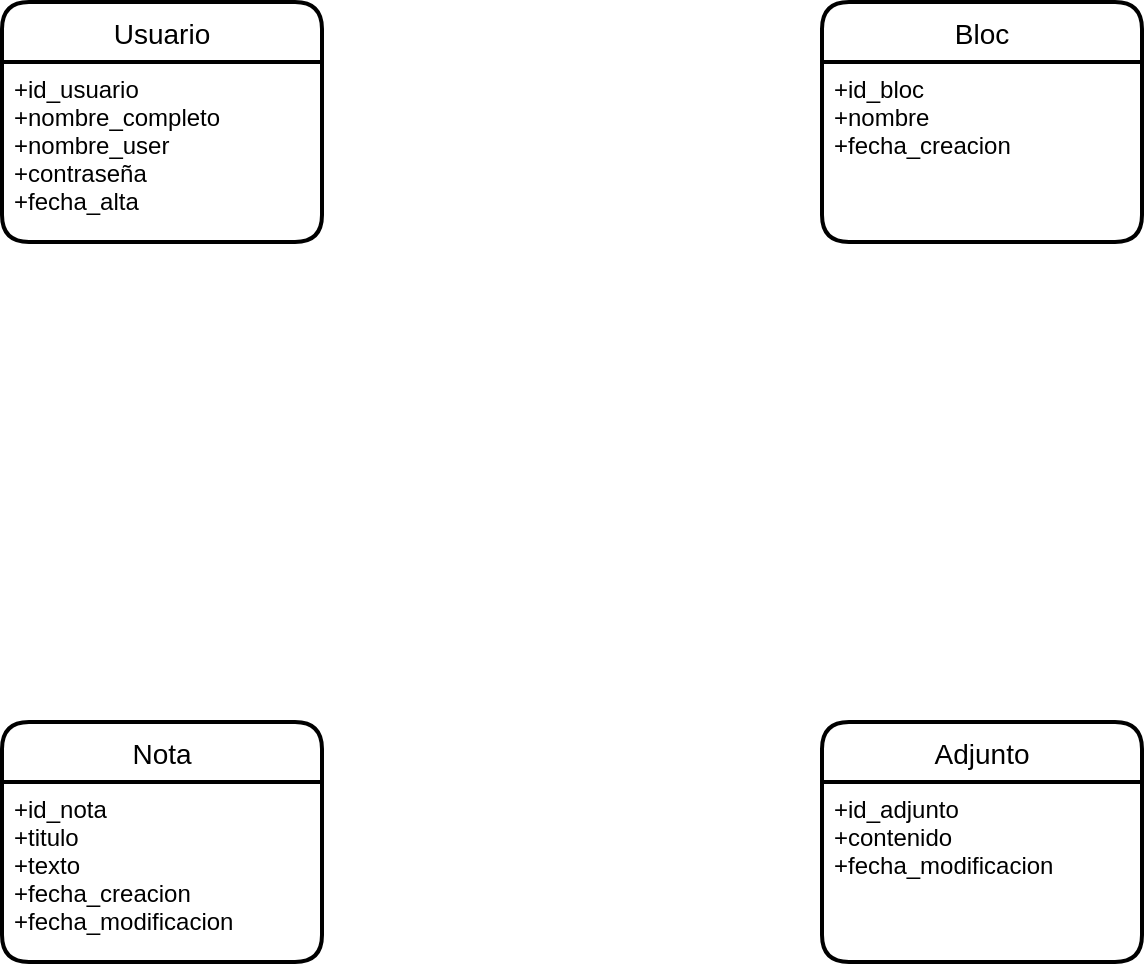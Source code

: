 <mxfile version="20.8.21" type="github">
  <diagram id="R2lEEEUBdFMjLlhIrx00" name="Page-1">
    <mxGraphModel dx="1434" dy="802" grid="1" gridSize="10" guides="1" tooltips="1" connect="1" arrows="1" fold="1" page="1" pageScale="1" pageWidth="850" pageHeight="1100" math="0" shadow="0" extFonts="Permanent Marker^https://fonts.googleapis.com/css?family=Permanent+Marker">
      <root>
        <mxCell id="0" />
        <mxCell id="1" parent="0" />
        <mxCell id="1MsJpZM1g2GUgDrIEI7U-2" value="Usuario" style="swimlane;childLayout=stackLayout;horizontal=1;startSize=30;horizontalStack=0;rounded=1;fontSize=14;fontStyle=0;strokeWidth=2;resizeParent=0;resizeLast=1;shadow=0;dashed=0;align=center;" vertex="1" parent="1">
          <mxGeometry x="120" y="160" width="160" height="120" as="geometry" />
        </mxCell>
        <mxCell id="1MsJpZM1g2GUgDrIEI7U-3" value="+id_usuario&#xa;+nombre_completo&#xa;+nombre_user&#xa;+contraseña&#xa;+fecha_alta&#xa;" style="align=left;strokeColor=none;fillColor=none;spacingLeft=4;fontSize=12;verticalAlign=top;resizable=0;rotatable=0;part=1;" vertex="1" parent="1MsJpZM1g2GUgDrIEI7U-2">
          <mxGeometry y="30" width="160" height="90" as="geometry" />
        </mxCell>
        <mxCell id="1MsJpZM1g2GUgDrIEI7U-8" value="Bloc" style="swimlane;childLayout=stackLayout;horizontal=1;startSize=30;horizontalStack=0;rounded=1;fontSize=14;fontStyle=0;strokeWidth=2;resizeParent=0;resizeLast=1;shadow=0;dashed=0;align=center;" vertex="1" parent="1">
          <mxGeometry x="530" y="160" width="160" height="120" as="geometry" />
        </mxCell>
        <mxCell id="1MsJpZM1g2GUgDrIEI7U-9" value="+id_bloc&#xa;+nombre&#xa;+fecha_creacion" style="align=left;strokeColor=none;fillColor=none;spacingLeft=4;fontSize=12;verticalAlign=top;resizable=0;rotatable=0;part=1;" vertex="1" parent="1MsJpZM1g2GUgDrIEI7U-8">
          <mxGeometry y="30" width="160" height="90" as="geometry" />
        </mxCell>
        <mxCell id="1MsJpZM1g2GUgDrIEI7U-10" value="Nota" style="swimlane;childLayout=stackLayout;horizontal=1;startSize=30;horizontalStack=0;rounded=1;fontSize=14;fontStyle=0;strokeWidth=2;resizeParent=0;resizeLast=1;shadow=0;dashed=0;align=center;" vertex="1" parent="1">
          <mxGeometry x="120" y="520" width="160" height="120" as="geometry" />
        </mxCell>
        <mxCell id="1MsJpZM1g2GUgDrIEI7U-11" value="+id_nota&#xa;+titulo&#xa;+texto&#xa;+fecha_creacion&#xa;+fecha_modificacion" style="align=left;strokeColor=none;fillColor=none;spacingLeft=4;fontSize=12;verticalAlign=top;resizable=0;rotatable=0;part=1;" vertex="1" parent="1MsJpZM1g2GUgDrIEI7U-10">
          <mxGeometry y="30" width="160" height="90" as="geometry" />
        </mxCell>
        <mxCell id="1MsJpZM1g2GUgDrIEI7U-12" value="Adjunto" style="swimlane;childLayout=stackLayout;horizontal=1;startSize=30;horizontalStack=0;rounded=1;fontSize=14;fontStyle=0;strokeWidth=2;resizeParent=0;resizeLast=1;shadow=0;dashed=0;align=center;" vertex="1" parent="1">
          <mxGeometry x="530" y="520" width="160" height="120" as="geometry" />
        </mxCell>
        <mxCell id="1MsJpZM1g2GUgDrIEI7U-13" value="+id_adjunto&#xa;+contenido&#xa;+fecha_modificacion" style="align=left;strokeColor=none;fillColor=none;spacingLeft=4;fontSize=12;verticalAlign=top;resizable=0;rotatable=0;part=1;" vertex="1" parent="1MsJpZM1g2GUgDrIEI7U-12">
          <mxGeometry y="30" width="160" height="90" as="geometry" />
        </mxCell>
      </root>
    </mxGraphModel>
  </diagram>
</mxfile>
